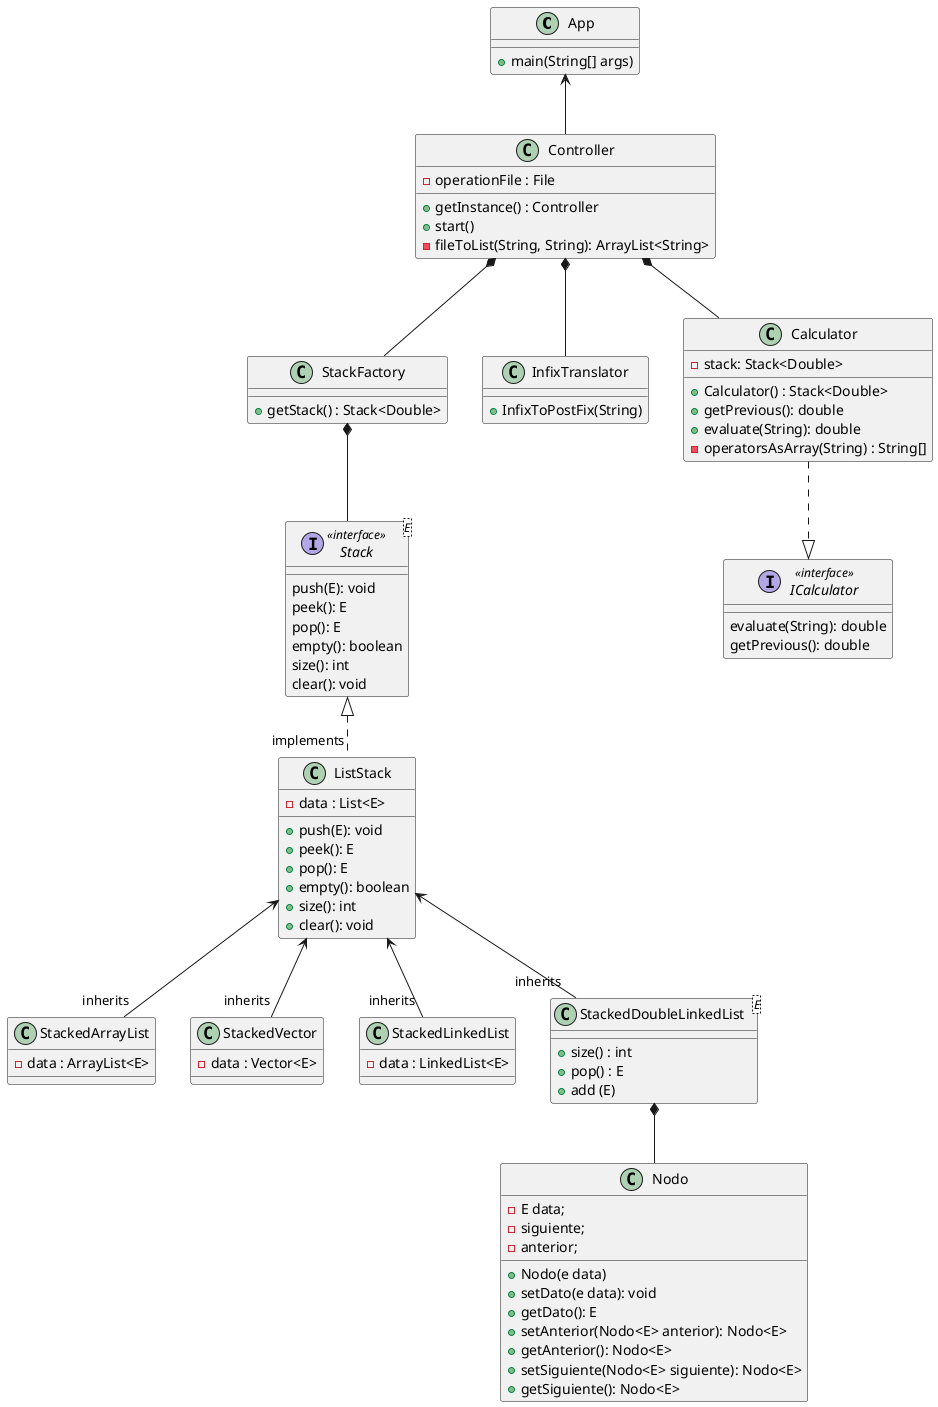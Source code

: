 @startuml

class App
class Controller
class StackFactory
class InfixTranslator

class Calculator
interface ICalculator


class StackedArrayList
class StackedVector
class StackedLinkedList
class StackedDoubleLinkedList
class StackedVector
interface Stack<E> <<interface>>
abstract class ListStack


App <-- Controller
Controller *-- StackFactory
Controller *-- Calculator
Controller *-- InfixTranslator

Calculator ..|> ICalculator

Stack <|.. "implements" ListStack
StackFactory *-- Stack
ListStack <-- "inherits" StackedArrayList
ListStack <-- "inherits" StackedVector
ListStack <-- "inherits" StackedLinkedList
ListStack <-- "inherits" StackedDoubleLinkedList

StackedDoubleLinkedList *-- Nodo

class App {
    + main(String[] args)
}

class StackFactory {
    + getStack() : Stack<Double>
}

class InfixTranslator{
    + InfixToPostFix(String)
}

class Controller {
    - operationFile : File
    + getInstance() : Controller
    + start()
    - fileToList(String, String): ArrayList<String>
}

class Calculator{
    - stack: Stack<Double>
    + Calculator() : Stack<Double>
    + getPrevious(): double
    + evaluate(String): double
    - operatorsAsArray(String) : String[]
}

interface ICalculator <<interface>>{
    evaluate(String): double
    getPrevious(): double
}

interface Stack {
    push(E): void
    peek(): E
    pop(): E
    empty(): boolean
    size(): int
    clear(): void
}

class ListStack{
    - data : List<E>
    + push(E): void
    + peek(): E
    + pop(): E
    + empty(): boolean
    + size(): int
    + clear(): void
}

class StackedArrayList{
    - data : ArrayList<E>
}
class StackedVector{
    - data : Vector<E>
}
class StackedLinkedList{
    - data : LinkedList<E>
}

class StackedDoubleLinkedList <E>{
    + size() : int
    + pop() : E
    + add (E)
}

class Nodo{
    - E data;
    - siguiente;
    - anterior;
    + Nodo(e data)
    + setDato(e data): void
    + getDato(): E
    + setAnterior(Nodo<E> anterior): Nodo<E>
    + getAnterior(): Nodo<E>
    + setSiguiente(Nodo<E> siguiente): Nodo<E>
    + getSiguiente(): Nodo<E>
}

@enduml